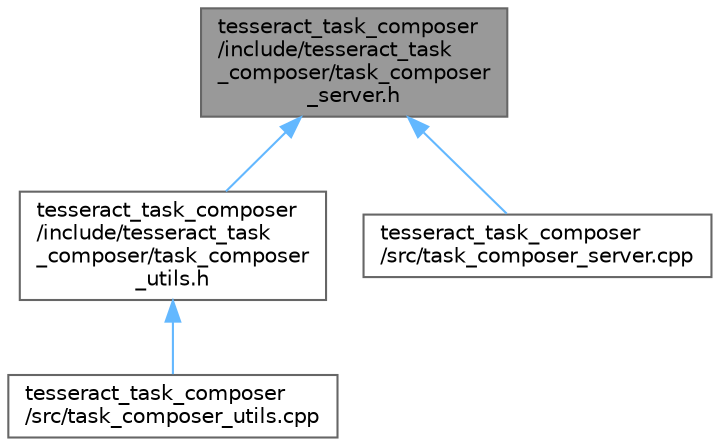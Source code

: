 digraph "tesseract_task_composer/include/tesseract_task_composer/task_composer_server.h"
{
 // LATEX_PDF_SIZE
  bgcolor="transparent";
  edge [fontname=Helvetica,fontsize=10,labelfontname=Helvetica,labelfontsize=10];
  node [fontname=Helvetica,fontsize=10,shape=box,height=0.2,width=0.4];
  Node1 [label="tesseract_task_composer\l/include/tesseract_task\l_composer/task_composer\l_server.h",height=0.2,width=0.4,color="gray40", fillcolor="grey60", style="filled", fontcolor="black",tooltip="A task server."];
  Node1 -> Node2 [dir="back",color="steelblue1",style="solid"];
  Node2 [label="tesseract_task_composer\l/include/tesseract_task\l_composer/task_composer\l_utils.h",height=0.2,width=0.4,color="grey40", fillcolor="white", style="filled",URL="$de/dc5/task__composer__utils_8h.html",tooltip="A task composer utils."];
  Node2 -> Node3 [dir="back",color="steelblue1",style="solid"];
  Node3 [label="tesseract_task_composer\l/src/task_composer_utils.cpp",height=0.2,width=0.4,color="grey40", fillcolor="white", style="filled",URL="$d7/d3a/task__composer__utils_8cpp.html",tooltip="A task composer utils."];
  Node1 -> Node4 [dir="back",color="steelblue1",style="solid"];
  Node4 [label="tesseract_task_composer\l/src/task_composer_server.cpp",height=0.2,width=0.4,color="grey40", fillcolor="white", style="filled",URL="$dc/d0c/task__composer__server_8cpp.html",tooltip=" "];
}
